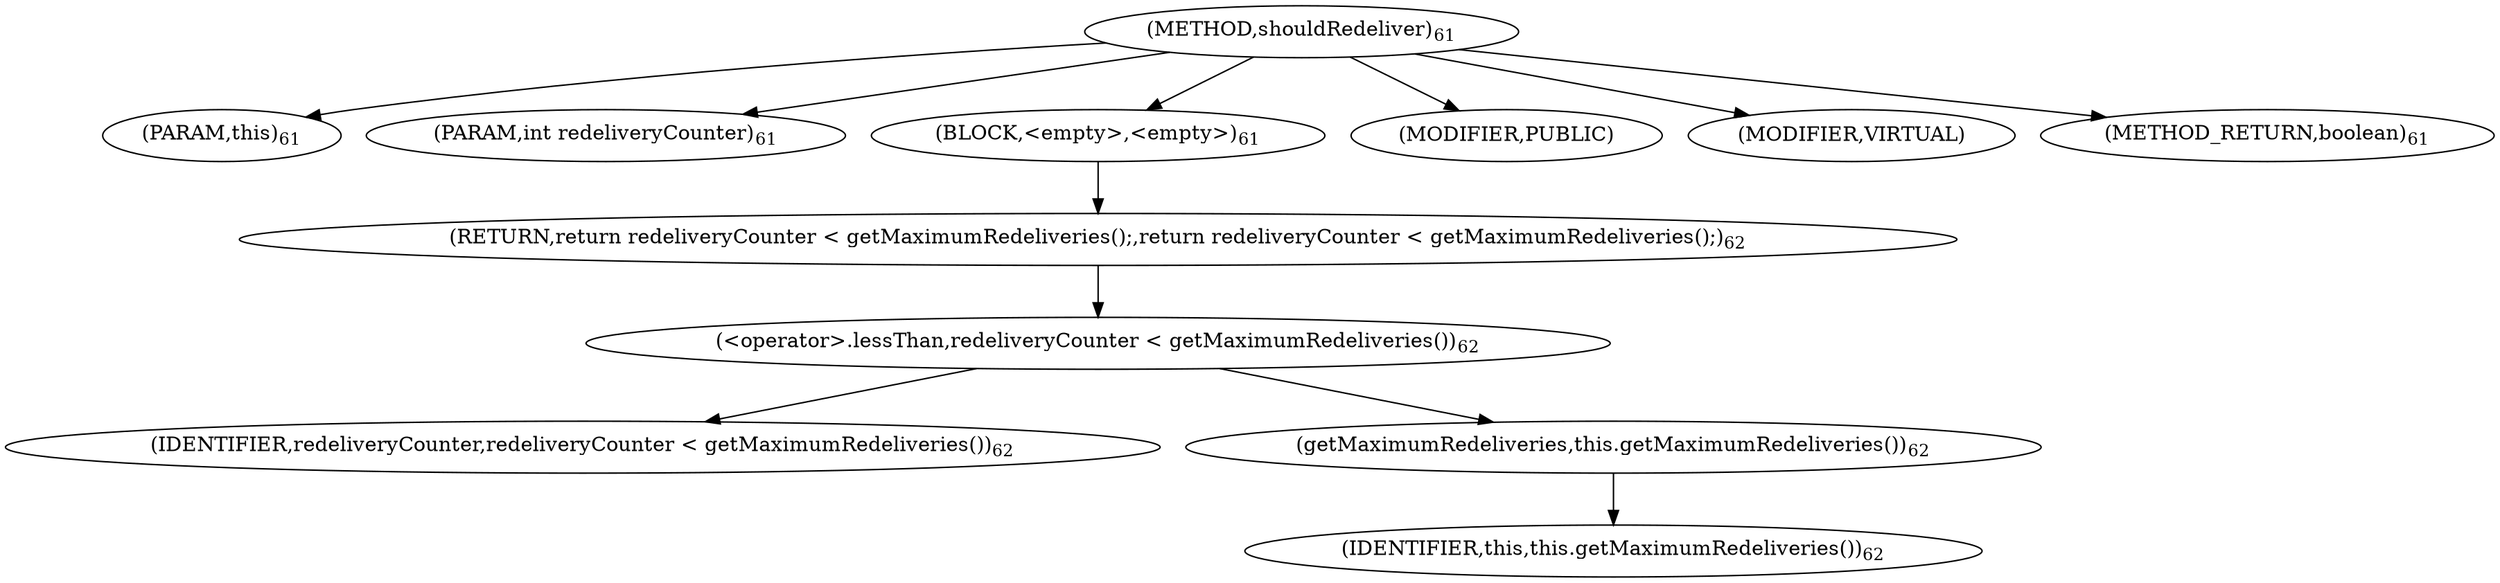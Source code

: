 digraph "shouldRedeliver" {  
"169" [label = <(METHOD,shouldRedeliver)<SUB>61</SUB>> ]
"6" [label = <(PARAM,this)<SUB>61</SUB>> ]
"170" [label = <(PARAM,int redeliveryCounter)<SUB>61</SUB>> ]
"171" [label = <(BLOCK,&lt;empty&gt;,&lt;empty&gt;)<SUB>61</SUB>> ]
"172" [label = <(RETURN,return redeliveryCounter &lt; getMaximumRedeliveries();,return redeliveryCounter &lt; getMaximumRedeliveries();)<SUB>62</SUB>> ]
"173" [label = <(&lt;operator&gt;.lessThan,redeliveryCounter &lt; getMaximumRedeliveries())<SUB>62</SUB>> ]
"174" [label = <(IDENTIFIER,redeliveryCounter,redeliveryCounter &lt; getMaximumRedeliveries())<SUB>62</SUB>> ]
"175" [label = <(getMaximumRedeliveries,this.getMaximumRedeliveries())<SUB>62</SUB>> ]
"5" [label = <(IDENTIFIER,this,this.getMaximumRedeliveries())<SUB>62</SUB>> ]
"176" [label = <(MODIFIER,PUBLIC)> ]
"177" [label = <(MODIFIER,VIRTUAL)> ]
"178" [label = <(METHOD_RETURN,boolean)<SUB>61</SUB>> ]
  "169" -> "6" 
  "169" -> "170" 
  "169" -> "171" 
  "169" -> "176" 
  "169" -> "177" 
  "169" -> "178" 
  "171" -> "172" 
  "172" -> "173" 
  "173" -> "174" 
  "173" -> "175" 
  "175" -> "5" 
}
